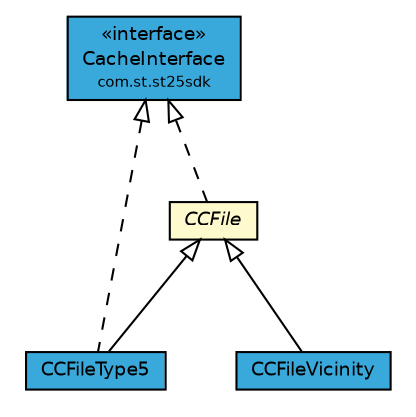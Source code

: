 #!/usr/local/bin/dot
#
# Class diagram 
# Generated by UMLGraph version R5_7_2-3-gee82a7 (http://www.umlgraph.org/)
#

digraph G {
	edge [fontname="Helvetica",fontsize=10,labelfontname="Helvetica",labelfontsize=10];
	node [fontname="Helvetica",fontsize=10,shape=plaintext];
	nodesep=0.25;
	ranksep=0.5;
	// com.st.st25sdk.CacheInterface
	c2906 [label=<<table title="com.st.st25sdk.CacheInterface" border="0" cellborder="1" cellspacing="0" cellpadding="2" port="p" bgcolor="#39a9dc" href="../CacheInterface.html">
		<tr><td><table border="0" cellspacing="0" cellpadding="1">
<tr><td align="center" balign="center"> &#171;interface&#187; </td></tr>
<tr><td align="center" balign="center"> CacheInterface </td></tr>
<tr><td align="center" balign="center"><font point-size="7.0"> com.st.st25sdk </font></td></tr>
		</table></td></tr>
		</table>>, URL="../CacheInterface.html", fontname="Helvetica", fontcolor="black", fontsize=9.0];
	// com.st.st25sdk.type5.CCFileType5
	c3021 [label=<<table title="com.st.st25sdk.type5.CCFileType5" border="0" cellborder="1" cellspacing="0" cellpadding="2" port="p" bgcolor="#39a9dc" href="./CCFileType5.html">
		<tr><td><table border="0" cellspacing="0" cellpadding="1">
<tr><td align="center" balign="center"> CCFileType5 </td></tr>
		</table></td></tr>
		</table>>, URL="./CCFileType5.html", fontname="Helvetica", fontcolor="black", fontsize=9.0];
	// com.st.st25sdk.type5.CCFileVicinity
	c3031 [label=<<table title="com.st.st25sdk.type5.CCFileVicinity" border="0" cellborder="1" cellspacing="0" cellpadding="2" port="p" bgcolor="#39a9dc" href="./CCFileVicinity.html">
		<tr><td><table border="0" cellspacing="0" cellpadding="1">
<tr><td align="center" balign="center"> CCFileVicinity </td></tr>
		</table></td></tr>
		</table>>, URL="./CCFileVicinity.html", fontname="Helvetica", fontcolor="black", fontsize=9.0];
	// com.st.st25sdk.type5.CCFile
	c3043 [label=<<table title="com.st.st25sdk.type5.CCFile" border="0" cellborder="1" cellspacing="0" cellpadding="2" port="p" bgcolor="lemonChiffon" href="./CCFile.html">
		<tr><td><table border="0" cellspacing="0" cellpadding="1">
<tr><td align="center" balign="center"><font face="Helvetica-Oblique"> CCFile </font></td></tr>
		</table></td></tr>
		</table>>, URL="./CCFile.html", fontname="Helvetica", fontcolor="black", fontsize=9.0];
	//com.st.st25sdk.type5.CCFileType5 extends com.st.st25sdk.type5.CCFile
	c3043:p -> c3021:p [dir=back,arrowtail=empty];
	//com.st.st25sdk.type5.CCFileType5 implements com.st.st25sdk.CacheInterface
	c2906:p -> c3021:p [dir=back,arrowtail=empty,style=dashed];
	//com.st.st25sdk.type5.CCFileVicinity extends com.st.st25sdk.type5.CCFile
	c3043:p -> c3031:p [dir=back,arrowtail=empty];
	//com.st.st25sdk.type5.CCFile implements com.st.st25sdk.CacheInterface
	c2906:p -> c3043:p [dir=back,arrowtail=empty,style=dashed];
}

